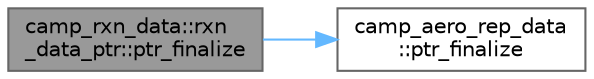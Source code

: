digraph "camp_rxn_data::rxn_data_ptr::ptr_finalize"
{
 // LATEX_PDF_SIZE
  bgcolor="transparent";
  edge [fontname=Helvetica,fontsize=10,labelfontname=Helvetica,labelfontsize=10];
  node [fontname=Helvetica,fontsize=10,shape=box,height=0.2,width=0.4];
  rankdir="LR";
  Node1 [label="camp_rxn_data::rxn\l_data_ptr::ptr_finalize",height=0.2,width=0.4,color="gray40", fillcolor="grey60", style="filled", fontcolor="black",tooltip="Finalize the pointer."];
  Node1 -> Node2 [color="steelblue1",style="solid"];
  Node2 [label="camp_aero_rep_data\l::ptr_finalize",height=0.2,width=0.4,color="grey40", fillcolor="white", style="filled",URL="$namespacecamp__aero__rep__data.html#ab3b32282b8f6c9afc8734361f7b47d97",tooltip="Finalize a pointer to an aerosol representation."];
}
